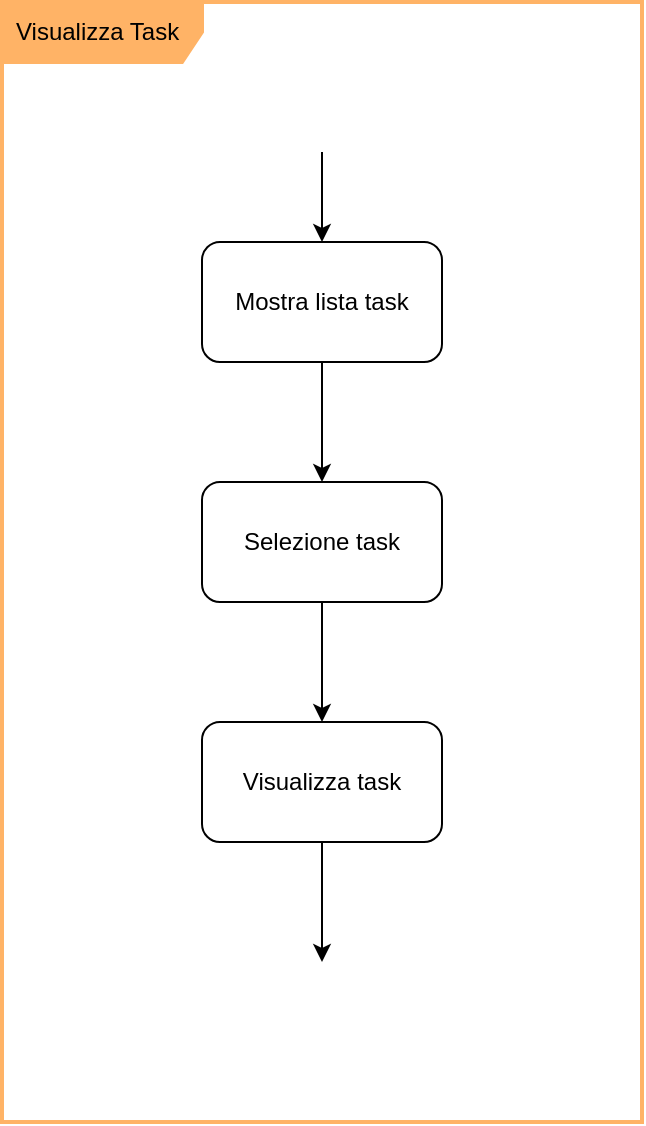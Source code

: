 <mxfile version="18.0.3" type="google"><diagram id="UOSv0qiIo1lbPThJ7qC5" name="Page-1"><mxGraphModel grid="0" page="0" gridSize="10" guides="1" tooltips="1" connect="1" arrows="1" fold="1" pageScale="1" pageWidth="827" pageHeight="1169" math="0" shadow="0"><root><mxCell id="0"/><mxCell id="1" parent="0"/><mxCell id="ar7UMh76oIJLSr4GO_Ie-6" style="edgeStyle=orthogonalEdgeStyle;rounded=0;orthogonalLoop=1;jettySize=auto;html=1;entryX=0.5;entryY=0;entryDx=0;entryDy=0;" edge="1" parent="1" source="ar7UMh76oIJLSr4GO_Ie-1" target="ar7UMh76oIJLSr4GO_Ie-3"><mxGeometry relative="1" as="geometry"/></mxCell><mxCell id="ar7UMh76oIJLSr4GO_Ie-1" value="" style="shape=image;html=1;verticalAlign=top;verticalLabelPosition=bottom;labelBackgroundColor=#ffffff;imageAspect=0;aspect=fixed;image=https://cdn4.iconfinder.com/data/icons/essential-app-2/16/record-round-circle-dot-128.png" vertex="1" parent="1"><mxGeometry x="342.5" y="80" width="35" height="35" as="geometry"/></mxCell><mxCell id="ar7UMh76oIJLSr4GO_Ie-2" value="" style="shape=image;html=1;verticalAlign=top;verticalLabelPosition=bottom;labelBackgroundColor=#ffffff;imageAspect=0;aspect=fixed;image=https://cdn4.iconfinder.com/data/icons/ionicons/512/icon-ios7-circle-filled-128.png" vertex="1" parent="1"><mxGeometry x="335" y="520" width="50" height="50" as="geometry"/></mxCell><mxCell id="ar7UMh76oIJLSr4GO_Ie-4" style="edgeStyle=orthogonalEdgeStyle;rounded=0;orthogonalLoop=1;jettySize=auto;html=1;" edge="1" parent="1" source="ar7UMh76oIJLSr4GO_Ie-3"><mxGeometry relative="1" as="geometry"><mxPoint x="360" y="280" as="targetPoint"/></mxGeometry></mxCell><mxCell id="ar7UMh76oIJLSr4GO_Ie-3" value="Mostra lista task" style="rounded=1;whiteSpace=wrap;html=1;" vertex="1" parent="1"><mxGeometry x="300" y="160" width="120" height="60" as="geometry"/></mxCell><mxCell id="ar7UMh76oIJLSr4GO_Ie-9" style="edgeStyle=orthogonalEdgeStyle;rounded=0;orthogonalLoop=1;jettySize=auto;html=1;entryX=0.5;entryY=0;entryDx=0;entryDy=0;" edge="1" parent="1" source="ar7UMh76oIJLSr4GO_Ie-5" target="ar7UMh76oIJLSr4GO_Ie-7"><mxGeometry relative="1" as="geometry"/></mxCell><mxCell id="ar7UMh76oIJLSr4GO_Ie-5" value="Selezione task" style="rounded=1;whiteSpace=wrap;html=1;" vertex="1" parent="1"><mxGeometry x="300" y="280" width="120" height="60" as="geometry"/></mxCell><mxCell id="ar7UMh76oIJLSr4GO_Ie-8" style="edgeStyle=orthogonalEdgeStyle;rounded=0;orthogonalLoop=1;jettySize=auto;html=1;entryX=0.5;entryY=0;entryDx=0;entryDy=0;" edge="1" parent="1" source="ar7UMh76oIJLSr4GO_Ie-7" target="ar7UMh76oIJLSr4GO_Ie-2"><mxGeometry relative="1" as="geometry"/></mxCell><mxCell id="ar7UMh76oIJLSr4GO_Ie-7" value="Visualizza task" style="rounded=1;whiteSpace=wrap;html=1;" vertex="1" parent="1"><mxGeometry x="300" y="400" width="120" height="60" as="geometry"/></mxCell><mxCell id="ar7UMh76oIJLSr4GO_Ie-10" value="Visualizza Task" style="shape=umlFrame;whiteSpace=wrap;html=1;width=100;height=30;boundedLbl=1;verticalAlign=middle;align=left;spacingLeft=5;strokeWidth=2;strokeColor=#FFB366;fillColor=#FFB366;" vertex="1" parent="1"><mxGeometry x="200" y="40" width="320" height="560" as="geometry"/></mxCell></root></mxGraphModel></diagram></mxfile>